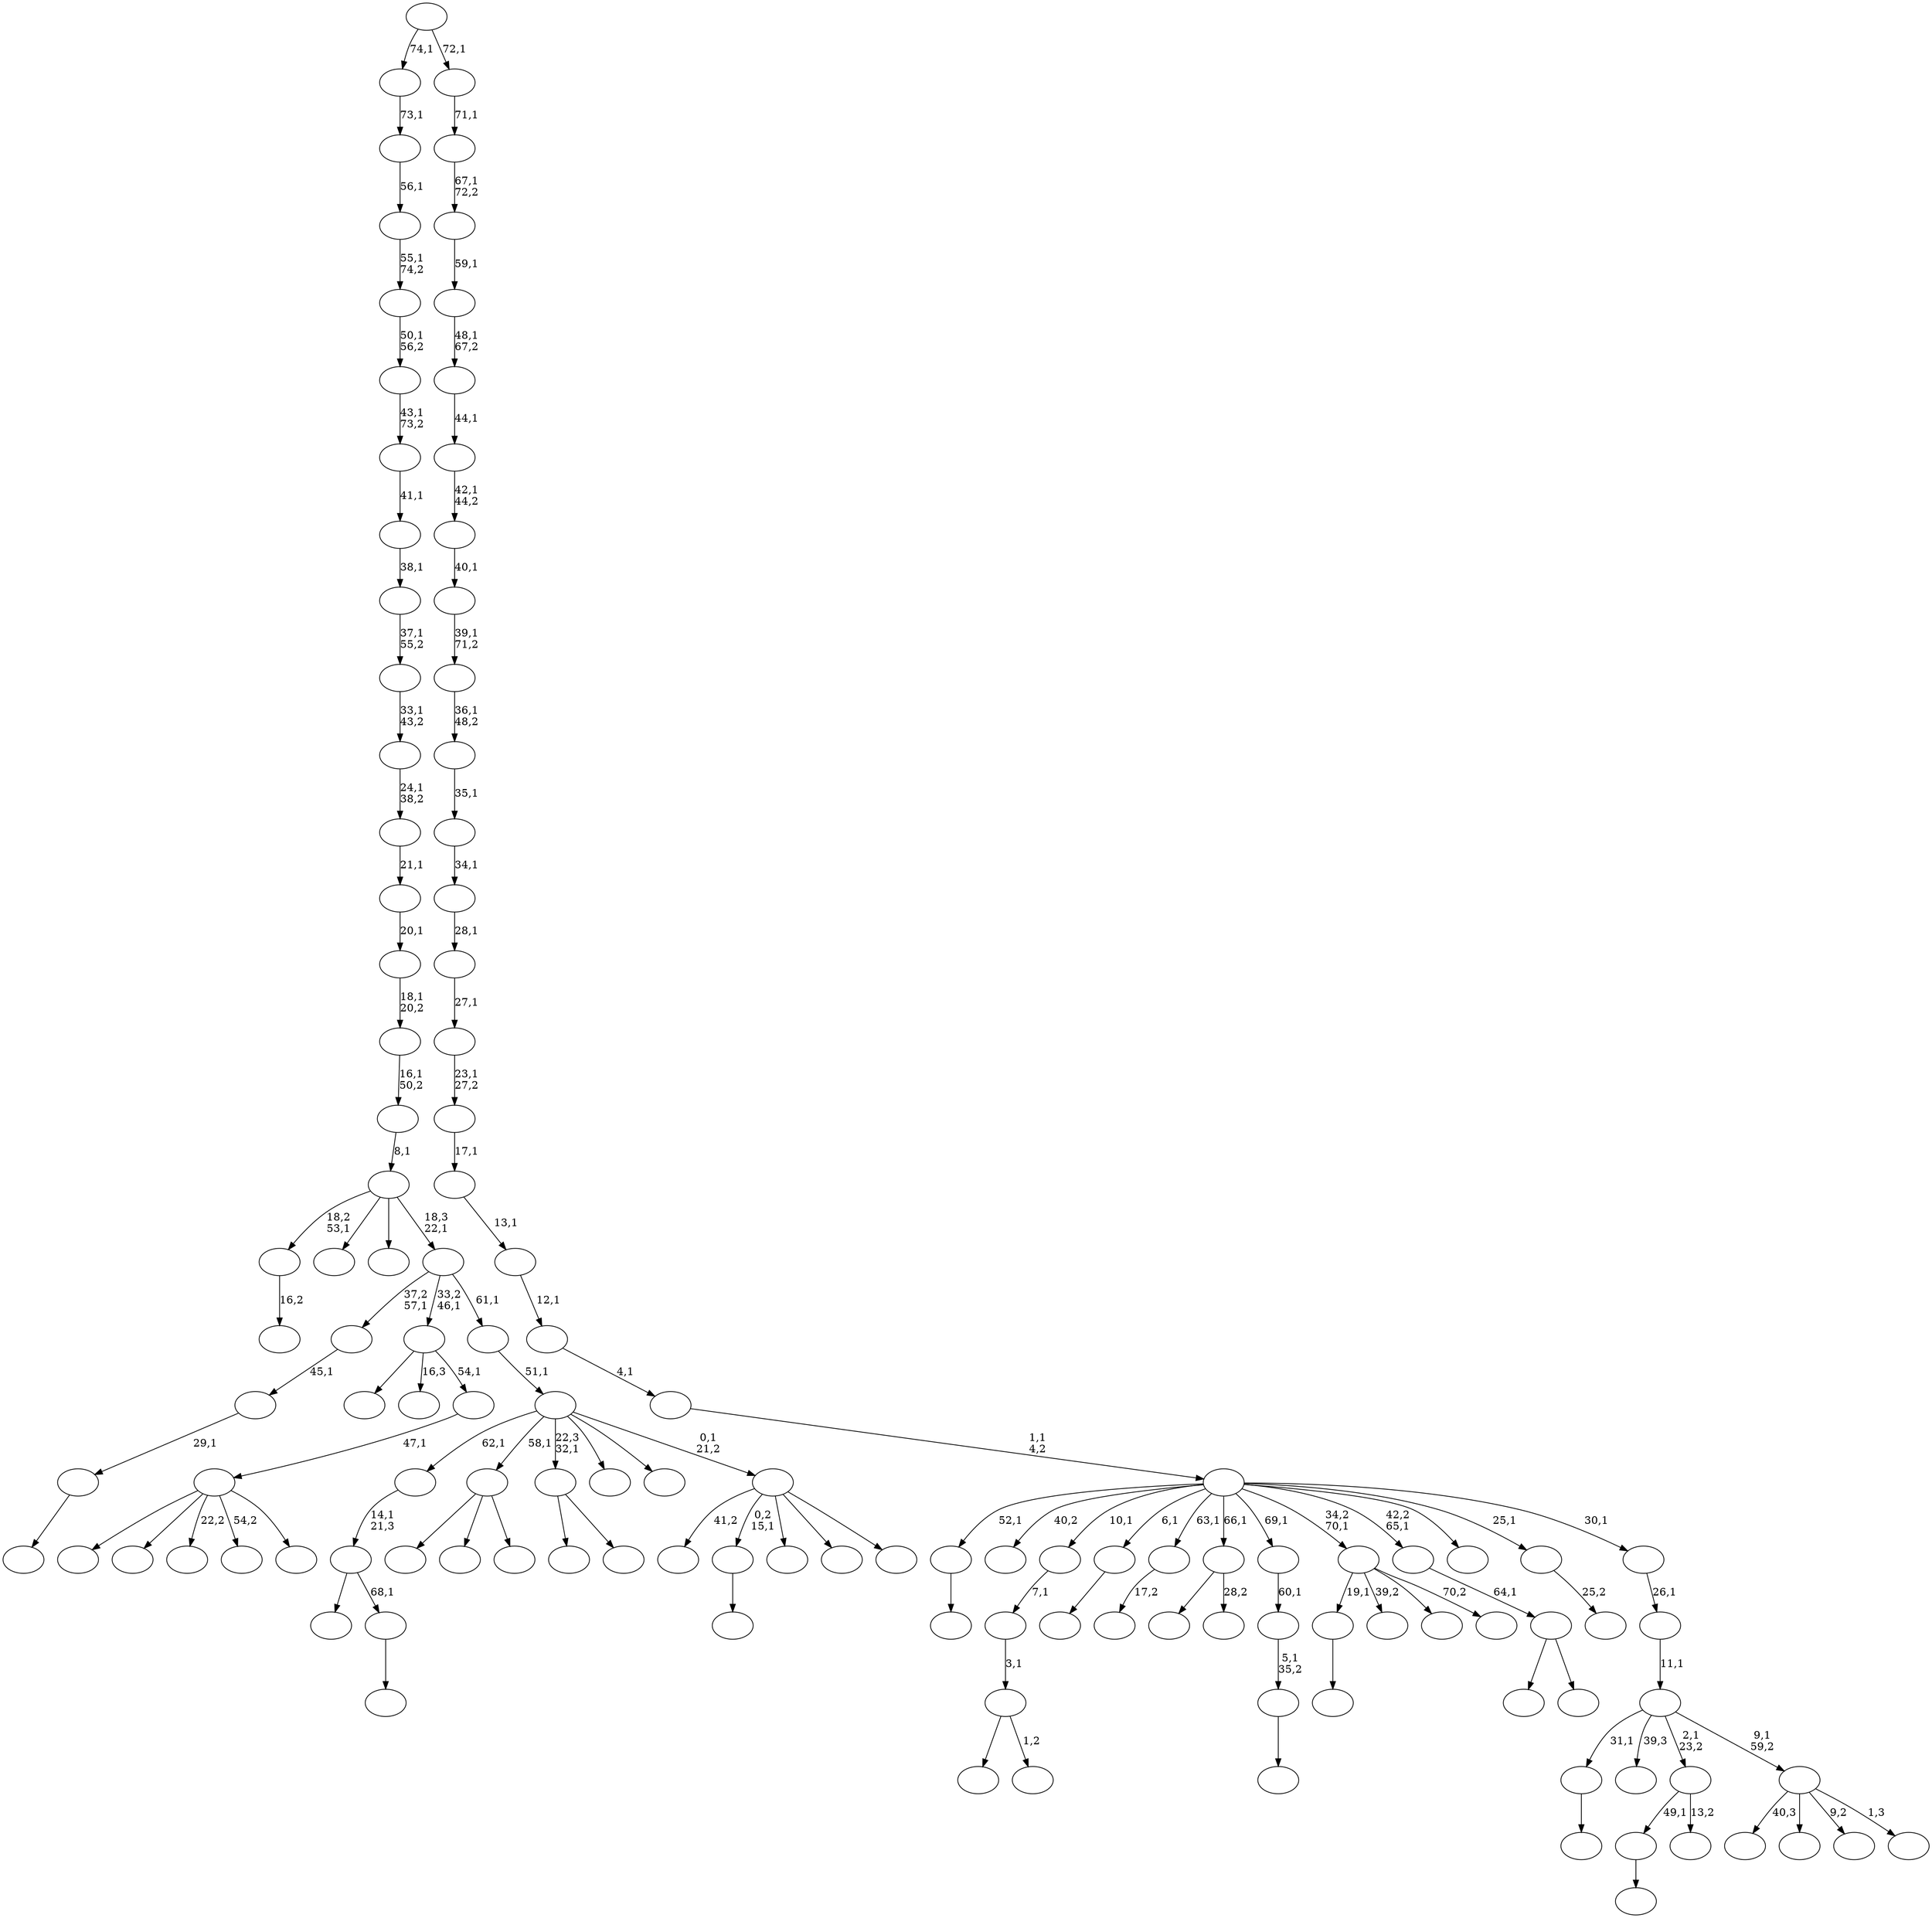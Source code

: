 digraph T {
	125 [label=""]
	124 [label=""]
	123 [label=""]
	122 [label=""]
	121 [label=""]
	120 [label=""]
	119 [label=""]
	118 [label=""]
	117 [label=""]
	116 [label=""]
	115 [label=""]
	114 [label=""]
	113 [label=""]
	112 [label=""]
	111 [label=""]
	110 [label=""]
	109 [label=""]
	108 [label=""]
	107 [label=""]
	106 [label=""]
	105 [label=""]
	104 [label=""]
	103 [label=""]
	102 [label=""]
	101 [label=""]
	100 [label=""]
	99 [label=""]
	98 [label=""]
	97 [label=""]
	96 [label=""]
	95 [label=""]
	94 [label=""]
	93 [label=""]
	92 [label=""]
	91 [label=""]
	90 [label=""]
	89 [label=""]
	88 [label=""]
	87 [label=""]
	86 [label=""]
	85 [label=""]
	84 [label=""]
	83 [label=""]
	82 [label=""]
	81 [label=""]
	80 [label=""]
	79 [label=""]
	78 [label=""]
	77 [label=""]
	76 [label=""]
	75 [label=""]
	74 [label=""]
	73 [label=""]
	72 [label=""]
	71 [label=""]
	70 [label=""]
	69 [label=""]
	68 [label=""]
	67 [label=""]
	66 [label=""]
	65 [label=""]
	64 [label=""]
	63 [label=""]
	62 [label=""]
	61 [label=""]
	60 [label=""]
	59 [label=""]
	58 [label=""]
	57 [label=""]
	56 [label=""]
	55 [label=""]
	54 [label=""]
	53 [label=""]
	52 [label=""]
	51 [label=""]
	50 [label=""]
	49 [label=""]
	48 [label=""]
	47 [label=""]
	46 [label=""]
	45 [label=""]
	44 [label=""]
	43 [label=""]
	42 [label=""]
	41 [label=""]
	40 [label=""]
	39 [label=""]
	38 [label=""]
	37 [label=""]
	36 [label=""]
	35 [label=""]
	34 [label=""]
	33 [label=""]
	32 [label=""]
	31 [label=""]
	30 [label=""]
	29 [label=""]
	28 [label=""]
	27 [label=""]
	26 [label=""]
	25 [label=""]
	24 [label=""]
	23 [label=""]
	22 [label=""]
	21 [label=""]
	20 [label=""]
	19 [label=""]
	18 [label=""]
	17 [label=""]
	16 [label=""]
	15 [label=""]
	14 [label=""]
	13 [label=""]
	12 [label=""]
	11 [label=""]
	10 [label=""]
	9 [label=""]
	8 [label=""]
	7 [label=""]
	6 [label=""]
	5 [label=""]
	4 [label=""]
	3 [label=""]
	2 [label=""]
	1 [label=""]
	0 [label=""]
	124 -> 125 [label=""]
	117 -> 118 [label="16,2"]
	115 -> 116 [label=""]
	113 -> 114 [label=""]
	111 -> 112 [label=""]
	103 -> 106 [label=""]
	103 -> 104 [label="1,2"]
	102 -> 103 [label="3,1"]
	101 -> 102 [label="7,1"]
	99 -> 100 [label=""]
	95 -> 96 [label=""]
	94 -> 119 [label=""]
	94 -> 95 [label="68,1"]
	93 -> 94 [label="14,1\n21,3"]
	91 -> 92 [label=""]
	90 -> 91 [label="29,1"]
	89 -> 90 [label="45,1"]
	85 -> 86 [label="17,2"]
	82 -> 110 [label=""]
	82 -> 83 [label="28,2"]
	80 -> 81 [label=""]
	79 -> 80 [label="5,1\n35,2"]
	78 -> 79 [label="60,1"]
	76 -> 121 [label=""]
	76 -> 105 [label=""]
	76 -> 77 [label=""]
	72 -> 120 [label=""]
	72 -> 73 [label=""]
	68 -> 69 [label=""]
	64 -> 124 [label="19,1"]
	64 -> 87 [label="39,2"]
	64 -> 75 [label=""]
	64 -> 65 [label="70,2"]
	62 -> 84 [label=""]
	62 -> 63 [label=""]
	61 -> 62 [label="64,1"]
	58 -> 115 [label="49,1"]
	58 -> 59 [label="13,2"]
	54 -> 108 [label=""]
	54 -> 107 [label=""]
	54 -> 98 [label="22,2"]
	54 -> 74 [label="54,2"]
	54 -> 55 [label=""]
	53 -> 54 [label="47,1"]
	52 -> 97 [label=""]
	52 -> 71 [label="16,3"]
	52 -> 53 [label="54,1"]
	49 -> 50 [label="25,2"]
	45 -> 123 [label="41,2"]
	45 -> 113 [label="0,2\n15,1"]
	45 -> 60 [label=""]
	45 -> 48 [label=""]
	45 -> 46 [label=""]
	44 -> 93 [label="62,1"]
	44 -> 76 [label="58,1"]
	44 -> 72 [label="22,3\n32,1"]
	44 -> 51 [label=""]
	44 -> 47 [label=""]
	44 -> 45 [label="0,1\n21,2"]
	43 -> 44 [label="51,1"]
	42 -> 89 [label="37,2\n57,1"]
	42 -> 52 [label="33,2\n46,1"]
	42 -> 43 [label="61,1"]
	41 -> 117 [label="18,2\n53,1"]
	41 -> 70 [label=""]
	41 -> 57 [label=""]
	41 -> 42 [label="18,3\n22,1"]
	40 -> 41 [label="8,1"]
	39 -> 40 [label="16,1\n50,2"]
	38 -> 39 [label="18,1\n20,2"]
	37 -> 38 [label="20,1"]
	36 -> 37 [label="21,1"]
	35 -> 36 [label="24,1\n38,2"]
	34 -> 35 [label="33,1\n43,2"]
	33 -> 34 [label="37,1\n55,2"]
	32 -> 33 [label="38,1"]
	31 -> 32 [label="41,1"]
	30 -> 31 [label="43,1\n73,2"]
	29 -> 30 [label="50,1\n56,2"]
	28 -> 29 [label="55,1\n74,2"]
	27 -> 28 [label="56,1"]
	26 -> 27 [label="73,1"]
	24 -> 122 [label="40,3"]
	24 -> 88 [label=""]
	24 -> 66 [label="9,2"]
	24 -> 25 [label="1,3"]
	23 -> 68 [label="31,1"]
	23 -> 67 [label="39,3"]
	23 -> 58 [label="2,1\n23,2"]
	23 -> 24 [label="9,1\n59,2"]
	22 -> 23 [label="11,1"]
	21 -> 22 [label="26,1"]
	20 -> 111 [label="52,1"]
	20 -> 109 [label="40,2"]
	20 -> 101 [label="10,1"]
	20 -> 99 [label="6,1"]
	20 -> 85 [label="63,1"]
	20 -> 82 [label="66,1"]
	20 -> 78 [label="69,1"]
	20 -> 64 [label="34,2\n70,1"]
	20 -> 61 [label="42,2\n65,1"]
	20 -> 56 [label=""]
	20 -> 49 [label="25,1"]
	20 -> 21 [label="30,1"]
	19 -> 20 [label="1,1\n4,2"]
	18 -> 19 [label="4,1"]
	17 -> 18 [label="12,1"]
	16 -> 17 [label="13,1"]
	15 -> 16 [label="17,1"]
	14 -> 15 [label="23,1\n27,2"]
	13 -> 14 [label="27,1"]
	12 -> 13 [label="28,1"]
	11 -> 12 [label="34,1"]
	10 -> 11 [label="35,1"]
	9 -> 10 [label="36,1\n48,2"]
	8 -> 9 [label="39,1\n71,2"]
	7 -> 8 [label="40,1"]
	6 -> 7 [label="42,1\n44,2"]
	5 -> 6 [label="44,1"]
	4 -> 5 [label="48,1\n67,2"]
	3 -> 4 [label="59,1"]
	2 -> 3 [label="67,1\n72,2"]
	1 -> 2 [label="71,1"]
	0 -> 26 [label="74,1"]
	0 -> 1 [label="72,1"]
}

